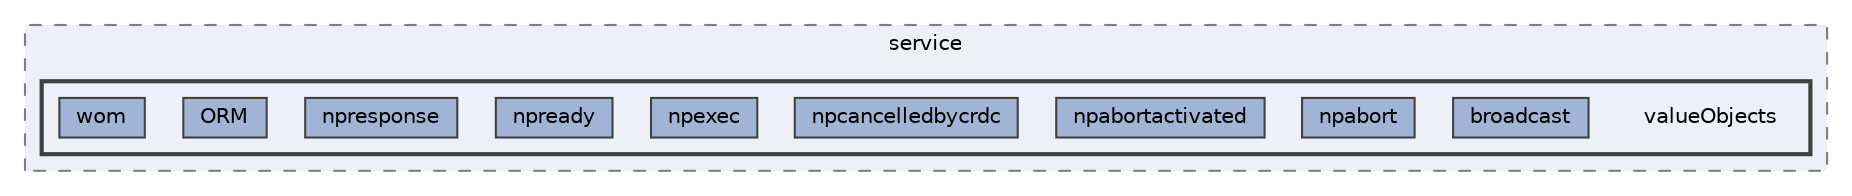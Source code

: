 digraph "repository/mnp/src/main/java/com/sterlite/cal/mnp/service/valueObjects"
{
 // LATEX_PDF_SIZE
  bgcolor="transparent";
  edge [fontname=Helvetica,fontsize=10,labelfontname=Helvetica,labelfontsize=10];
  node [fontname=Helvetica,fontsize=10,shape=box,height=0.2,width=0.4];
  compound=true
  subgraph clusterdir_d827e046a1fdfe53dee1477b35fbc7b1 {
    graph [ bgcolor="#edf0f7", pencolor="grey50", label="service", fontname=Helvetica,fontsize=10 style="filled,dashed", URL="dir_d827e046a1fdfe53dee1477b35fbc7b1.html",tooltip=""]
  subgraph clusterdir_dca2899c7ea763c53617324618f227a1 {
    graph [ bgcolor="#edf0f7", pencolor="grey25", label="", fontname=Helvetica,fontsize=10 style="filled,bold", URL="dir_dca2899c7ea763c53617324618f227a1.html",tooltip=""]
    dir_dca2899c7ea763c53617324618f227a1 [shape=plaintext, label="valueObjects"];
  dir_05658526041513a12f44d59646bf409c [label="broadcast", fillcolor="#a2b4d6", color="grey25", style="filled", URL="dir_05658526041513a12f44d59646bf409c.html",tooltip=""];
  dir_f86a53330e7ff8fa73135eb892d75fd3 [label="npabort", fillcolor="#a2b4d6", color="grey25", style="filled", URL="dir_f86a53330e7ff8fa73135eb892d75fd3.html",tooltip=""];
  dir_b10fbb34dd04779d01194f5650623b48 [label="npabortactivated", fillcolor="#a2b4d6", color="grey25", style="filled", URL="dir_b10fbb34dd04779d01194f5650623b48.html",tooltip=""];
  dir_d2c8ffbfc940bfa8a2cd2c591f8f9dde [label="npcancelledbycrdc", fillcolor="#a2b4d6", color="grey25", style="filled", URL="dir_d2c8ffbfc940bfa8a2cd2c591f8f9dde.html",tooltip=""];
  dir_dca9d604ebe841d21b04cdbfe767ee80 [label="npexec", fillcolor="#a2b4d6", color="grey25", style="filled", URL="dir_dca9d604ebe841d21b04cdbfe767ee80.html",tooltip=""];
  dir_cb0108369cc18c5fe79b3311c0bfaf29 [label="npready", fillcolor="#a2b4d6", color="grey25", style="filled", URL="dir_cb0108369cc18c5fe79b3311c0bfaf29.html",tooltip=""];
  dir_3cdea6d03595f4fc6ef56bd1ada373a9 [label="npresponse", fillcolor="#a2b4d6", color="grey25", style="filled", URL="dir_3cdea6d03595f4fc6ef56bd1ada373a9.html",tooltip=""];
  dir_70f6d0f52e7a60815bd2344c7227c8ac [label="ORM", fillcolor="#a2b4d6", color="grey25", style="filled", URL="dir_70f6d0f52e7a60815bd2344c7227c8ac.html",tooltip=""];
  dir_2954b77f8008dd6cd3603717de7bf854 [label="wom", fillcolor="#a2b4d6", color="grey25", style="filled", URL="dir_2954b77f8008dd6cd3603717de7bf854.html",tooltip=""];
  }
  }
}
